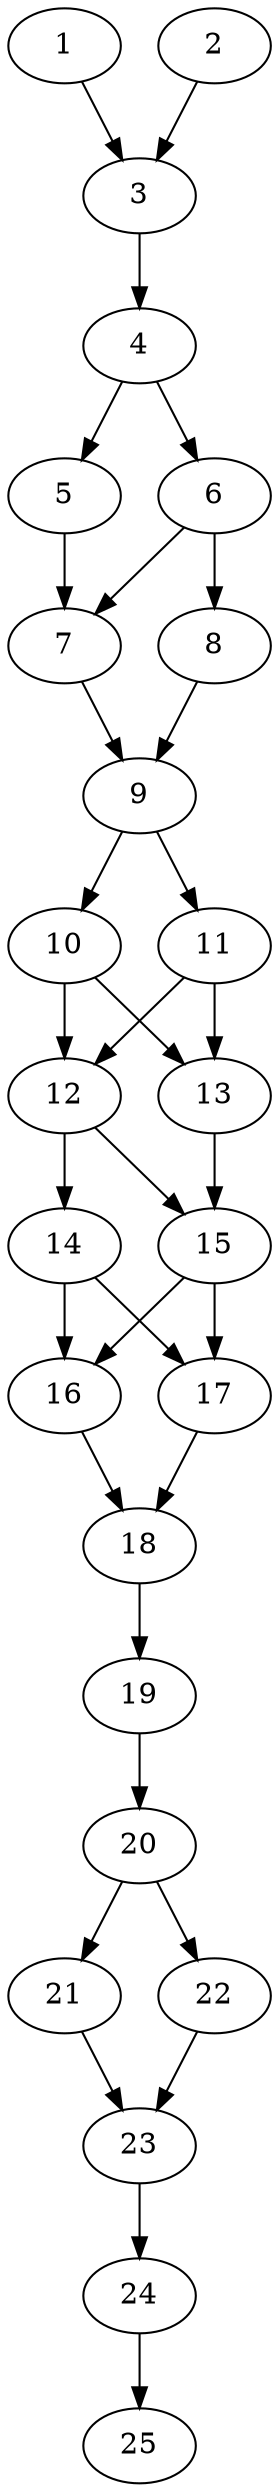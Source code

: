 // DAG automatically generated by daggen at Thu Oct  3 14:00:39 2019
// ./daggen --dot -n 25 --ccr 0.3 --fat 0.3 --regular 0.9 --density 0.9 --mindata 5242880 --maxdata 52428800 
digraph G {
  1 [size="140434773", alpha="0.14", expect_size="42130432"] 
  1 -> 3 [size ="42130432"]
  2 [size="146548053", alpha="0.19", expect_size="43964416"] 
  2 -> 3 [size ="43964416"]
  3 [size="70242987", alpha="0.05", expect_size="21072896"] 
  3 -> 4 [size ="21072896"]
  4 [size="134922240", alpha="0.12", expect_size="40476672"] 
  4 -> 5 [size ="40476672"]
  4 -> 6 [size ="40476672"]
  5 [size="74171733", alpha="0.09", expect_size="22251520"] 
  5 -> 7 [size ="22251520"]
  6 [size="118005760", alpha="0.06", expect_size="35401728"] 
  6 -> 7 [size ="35401728"]
  6 -> 8 [size ="35401728"]
  7 [size="80018773", alpha="0.04", expect_size="24005632"] 
  7 -> 9 [size ="24005632"]
  8 [size="60743680", alpha="0.18", expect_size="18223104"] 
  8 -> 9 [size ="18223104"]
  9 [size="85855573", alpha="0.07", expect_size="25756672"] 
  9 -> 10 [size ="25756672"]
  9 -> 11 [size ="25756672"]
  10 [size="40256853", alpha="0.11", expect_size="12077056"] 
  10 -> 12 [size ="12077056"]
  10 -> 13 [size ="12077056"]
  11 [size="139939840", alpha="0.07", expect_size="41981952"] 
  11 -> 12 [size ="41981952"]
  11 -> 13 [size ="41981952"]
  12 [size="91808427", alpha="0.05", expect_size="27542528"] 
  12 -> 14 [size ="27542528"]
  12 -> 15 [size ="27542528"]
  13 [size="84210347", alpha="0.16", expect_size="25263104"] 
  13 -> 15 [size ="25263104"]
  14 [size="120289280", alpha="0.07", expect_size="36086784"] 
  14 -> 16 [size ="36086784"]
  14 -> 17 [size ="36086784"]
  15 [size="58419200", alpha="0.00", expect_size="17525760"] 
  15 -> 16 [size ="17525760"]
  15 -> 17 [size ="17525760"]
  16 [size="129078613", alpha="0.19", expect_size="38723584"] 
  16 -> 18 [size ="38723584"]
  17 [size="20469760", alpha="0.00", expect_size="6140928"] 
  17 -> 18 [size ="6140928"]
  18 [size="54944427", alpha="0.18", expect_size="16483328"] 
  18 -> 19 [size ="16483328"]
  19 [size="35481600", alpha="0.04", expect_size="10644480"] 
  19 -> 20 [size ="10644480"]
  20 [size="91013120", alpha="0.17", expect_size="27303936"] 
  20 -> 21 [size ="27303936"]
  20 -> 22 [size ="27303936"]
  21 [size="22381227", alpha="0.06", expect_size="6714368"] 
  21 -> 23 [size ="6714368"]
  22 [size="74246827", alpha="0.11", expect_size="22274048"] 
  22 -> 23 [size ="22274048"]
  23 [size="112599040", alpha="0.02", expect_size="33779712"] 
  23 -> 24 [size ="33779712"]
  24 [size="80728747", alpha="0.09", expect_size="24218624"] 
  24 -> 25 [size ="24218624"]
  25 [size="133519360", alpha="0.03", expect_size="40055808"] 
}
